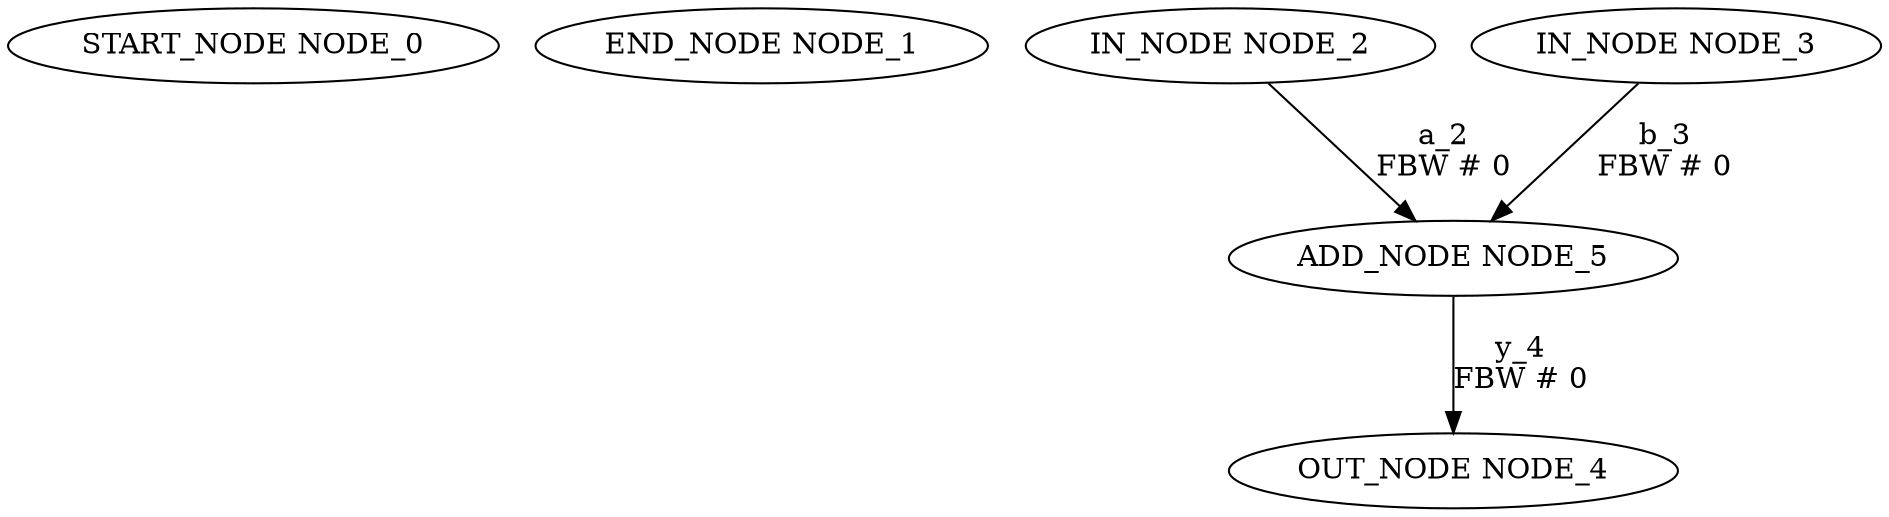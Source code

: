 digraph G {
NODE_0 [ label = "START_NODE NODE_0"];
NODE_1 [ label = "END_NODE NODE_1"];
NODE_2 [ label = "IN_NODE NODE_2"];
NODE_3 [ label = "IN_NODE NODE_3"];
NODE_4 [ label = "OUT_NODE NODE_4"];
NODE_5->NODE_4 [ label = "y_4\nFBW # 0"];
NODE_5 [ label = "ADD_NODE NODE_5"];
NODE_2->NODE_5 [ label = "a_2\nFBW # 0"];
NODE_3->NODE_5 [ label = "b_3\nFBW # 0"];
}
